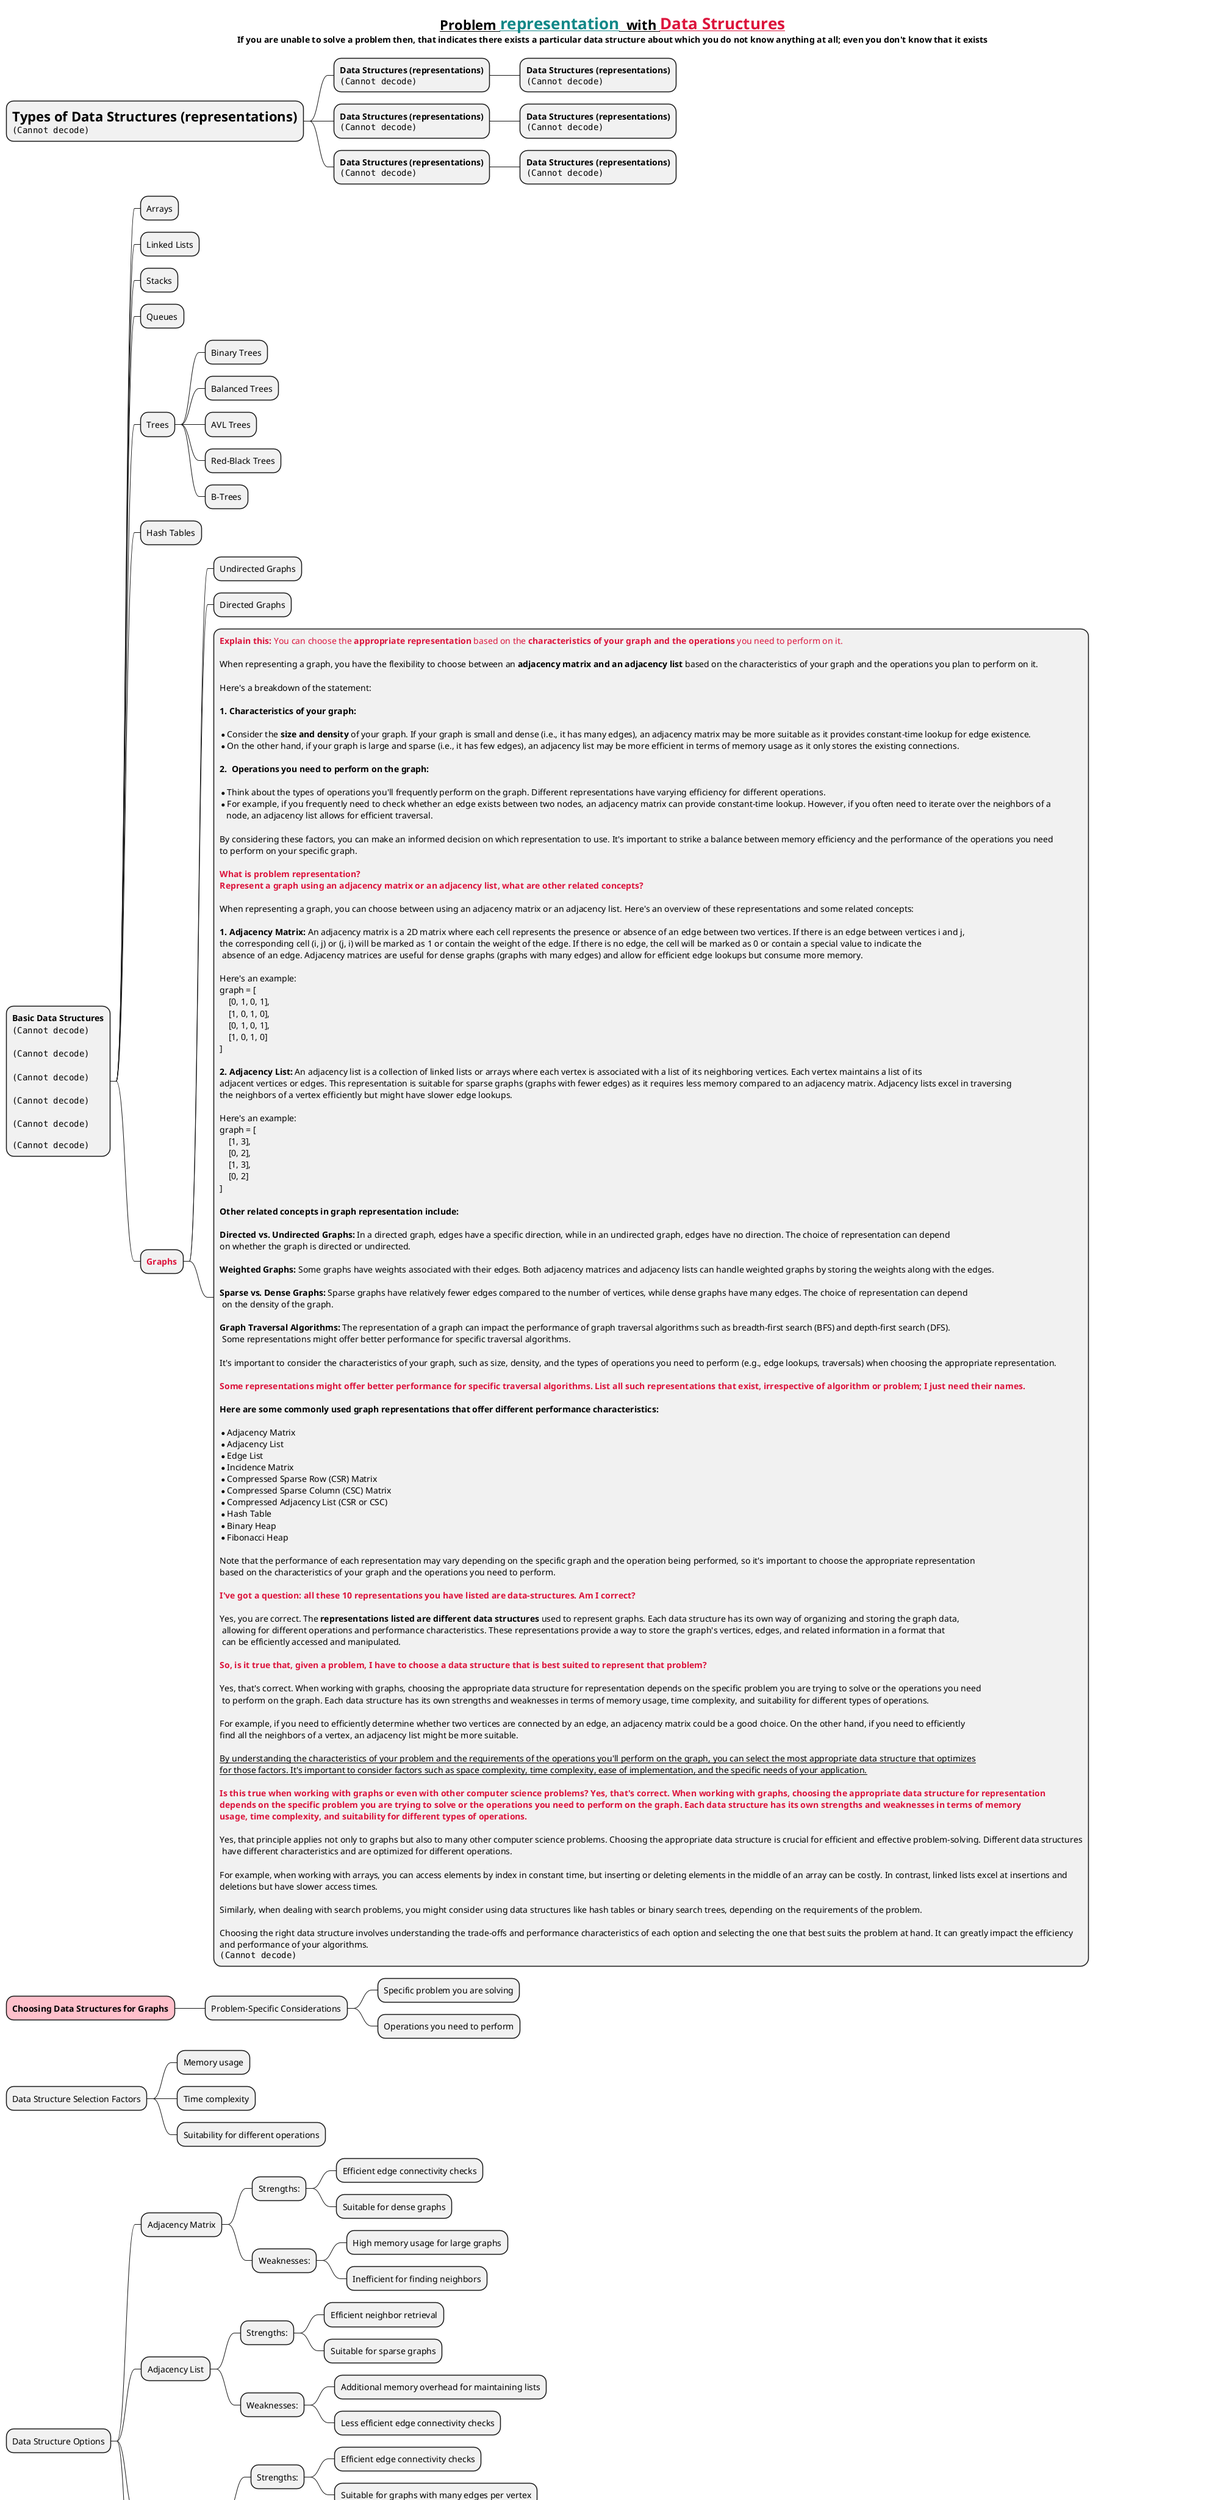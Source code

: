 @startmindmap
title =__Problem <color #118888>representation</color>  with <color #crimson>Data Structures</color>__ \nIf you are unable to solve a problem then, that indicates there exists a particular data structure about which you do not know anything at all; even you don't know that it exists

* = **Types of Data Structures (representations)**\n<img:images/img_18.png>
** **Data Structures (representations)**\n<img:images/img_19.png>
*** **Data Structures (representations)**\n<img:images/img_20.png>
** **Data Structures (representations)**\n<img:images/img_21.png>
*** **Data Structures (representations)**\n<img:images/img_24.png>
** **Data Structures (representations)**\n<img:images/img_22.png>
*** **Data Structures (representations)**\n<img:images/img_23.png>

* **Basic Data Structures**\n<img:images/img_17.png> \n\n<img:images/img_16.png> \n\n<img:images/img_26.png> \n\n<img:images/img_27.png> \n\n<img:images/img_29.png>  \n\n<img:images/img_28.png>
** Arrays
** Linked Lists
** Stacks
** Queues
** Trees
*** Binary Trees
*** Balanced Trees
*** AVL Trees
*** Red-Black Trees
*** B-Trees
** Hash Tables
** <color #crimson>**Graphs**</color>
*** Undirected Graphs
*** Directed Graphs
***:<color #crimson>**Explain this:** You can choose the **appropriate representation** based on the **characteristics of your graph and the operations** you need to perform on it.</color>

When representing a graph, you have the flexibility to choose between an **adjacency matrix and an adjacency list** based on the characteristics of your graph and the operations you plan to perform on it.

Here's a breakdown of the statement:

**1. Characteristics of your graph:**

* Consider the **size and density** of your graph. If your graph is small and dense (i.e., it has many edges), an adjacency matrix may be more suitable as it provides constant-time lookup for edge existence.
* On the other hand, if your graph is large and sparse (i.e., it has few edges), an adjacency list may be more efficient in terms of memory usage as it only stores the existing connections.

**2.  Operations you need to perform on the graph:**

* Think about the types of operations you'll frequently perform on the graph. Different representations have varying efficiency for different operations.
* For example, if you frequently need to check whether an edge exists between two nodes, an adjacency matrix can provide constant-time lookup. However, if you often need to iterate over the neighbors of a
   node, an adjacency list allows for efficient traversal.

By considering these factors, you can make an informed decision on which representation to use. It's important to strike a balance between memory efficiency and the performance of the operations you need
to perform on your specific graph.

<color #crimson>**What is problem representation?**</color>
<color #crimson>**Represent a graph using an adjacency matrix or an adjacency list, what are other related concepts?**</color>

When representing a graph, you can choose between using an adjacency matrix or an adjacency list. Here's an overview of these representations and some related concepts:

**1. Adjacency Matrix:** An adjacency matrix is a 2D matrix where each cell represents the presence or absence of an edge between two vertices. If there is an edge between vertices i and j,
the corresponding cell (i, j) or (j, i) will be marked as 1 or contain the weight of the edge. If there is no edge, the cell will be marked as 0 or contain a special value to indicate the
 absence of an edge. Adjacency matrices are useful for dense graphs (graphs with many edges) and allow for efficient edge lookups but consume more memory.

Here's an example:
graph = [
    [0, 1, 0, 1],
    [1, 0, 1, 0],
    [0, 1, 0, 1],
    [1, 0, 1, 0]
]

**2. Adjacency List:** An adjacency list is a collection of linked lists or arrays where each vertex is associated with a list of its neighboring vertices. Each vertex maintains a list of its
adjacent vertices or edges. This representation is suitable for sparse graphs (graphs with fewer edges) as it requires less memory compared to an adjacency matrix. Adjacency lists excel in traversing
the neighbors of a vertex efficiently but might have slower edge lookups.

Here's an example:
graph = [
    [1, 3],
    [0, 2],
    [1, 3],
    [0, 2]
]

**Other related concepts in graph representation include:**

**Directed vs. Undirected Graphs:** In a directed graph, edges have a specific direction, while in an undirected graph, edges have no direction. The choice of representation can depend
on whether the graph is directed or undirected.

**Weighted Graphs:** Some graphs have weights associated with their edges. Both adjacency matrices and adjacency lists can handle weighted graphs by storing the weights along with the edges.

**Sparse vs. Dense Graphs:** Sparse graphs have relatively fewer edges compared to the number of vertices, while dense graphs have many edges. The choice of representation can depend
 on the density of the graph.

**Graph Traversal Algorithms:** The representation of a graph can impact the performance of graph traversal algorithms such as breadth-first search (BFS) and depth-first search (DFS).
 Some representations might offer better performance for specific traversal algorithms.

It's important to consider the characteristics of your graph, such as size, density, and the types of operations you need to perform (e.g., edge lookups, traversals) when choosing the appropriate representation.

<color #crimson>**Some representations might offer better performance for specific traversal algorithms. List all such representations that exist, irrespective of algorithm or problem; I just need their names.**</color>

**Here are some commonly used graph representations that offer different performance characteristics:**

* Adjacency Matrix
* Adjacency List
* Edge List
* Incidence Matrix
* Compressed Sparse Row (CSR) Matrix
* Compressed Sparse Column (CSC) Matrix
* Compressed Adjacency List (CSR or CSC)
* Hash Table
* Binary Heap
* Fibonacci Heap

Note that the performance of each representation may vary depending on the specific graph and the operation being performed, so it's important to choose the appropriate representation
based on the characteristics of your graph and the operations you need to perform.

<color #crimson>**I've got a question: all these 10 representations you have listed are data-structures. Am I correct?**</color>

Yes, you are correct. The **representations listed are different data structures** used to represent graphs. Each data structure has its own way of organizing and storing the graph data,
 allowing for different operations and performance characteristics. These representations provide a way to store the graph's vertices, edges, and related information in a format that
 can be efficiently accessed and manipulated.

<color #crimson>**So, is it true that, given a problem, I have to choose a data structure that is best suited to represent that problem?**</color>

Yes, that's correct. When working with graphs, choosing the appropriate data structure for representation depends on the specific problem you are trying to solve or the operations you need
 to perform on the graph. Each data structure has its own strengths and weaknesses in terms of memory usage, time complexity, and suitability for different types of operations.

For example, if you need to efficiently determine whether two vertices are connected by an edge, an adjacency matrix could be a good choice. On the other hand, if you need to efficiently
find all the neighbors of a vertex, an adjacency list might be more suitable.

__By understanding the characteristics of your problem and the requirements of the operations you'll perform on the graph, you can select the most appropriate data structure that optimizes__
__for those factors. It's important to consider factors such as space complexity, time complexity, ease of implementation, and the specific needs of your application.__

<color #crimson>**Is this true when working with graphs or even with other computer science problems? Yes, that's correct. When working with graphs, choosing the appropriate data structure for representation **</color>
<color #crimson>**depends on the specific problem you are trying to solve or the operations you need to perform on the graph. Each data structure has its own strengths and weaknesses in terms of memory**</color>
<color #crimson>**usage, time complexity, and suitability for different types of operations.**</color>

Yes, that principle applies not only to graphs but also to many other computer science problems. Choosing the appropriate data structure is crucial for efficient and effective problem-solving. Different data structures
 have different characteristics and are optimized for different operations.

For example, when working with arrays, you can access elements by index in constant time, but inserting or deleting elements in the middle of an array can be costly. In contrast, linked lists excel at insertions and
deletions but have slower access times.

Similarly, when dealing with search problems, you might consider using data structures like hash tables or binary search trees, depending on the requirements of the problem.

Choosing the right data structure involves understanding the trade-offs and performance characteristics of each option and selecting the one that best suits the problem at hand. It can greatly impact the efficiency
and performance of your algorithms.
<img:images/img_25.png>;


*[#pink] **Choosing Data Structures for Graphs**
** Problem-Specific Considerations
*** Specific problem you are solving
*** Operations you need to perform

* Data Structure Selection Factors
** Memory usage
** Time complexity
** Suitability for different operations

* Data Structure Options
** Adjacency Matrix
*** Strengths:
**** Efficient edge connectivity checks
**** Suitable for dense graphs
*** Weaknesses:
**** High memory usage for large graphs
**** Inefficient for finding neighbors
** Adjacency List
*** Strengths:
**** Efficient neighbor retrieval
**** Suitable for sparse graphs
*** Weaknesses:
**** Additional memory overhead for maintaining lists
**** Less efficient edge connectivity checks
** Incidence Matrix
*** Strengths:
**** Efficient edge connectivity checks
**** Suitable for graphs with many edges per vertex
*** Weaknesses:
**** High memory usage for large graphs
**** Inefficient for finding neighbors
** Edge List
*** Strengths:
**** Simple and straightforward representation
**** Efficient for certain algorithms
*** Weaknesses:
**** Inefficient for finding neighbors
**** Inefficient edge connectivity checks

* Selection Process
** Understand problem and requirements
** Evaluate data structure characteristics
** Consider space and time complexity
** Assess implementation complexity
** Tailor choice to application needs



* Choosing the Right Data Structure
** Factors to Consider
*** Nature of Data
**** Type of data (numeric, textual, etc.)
**** Size of data
*** Operations to Perform
**** Insertion
**** Deletion
**** Searching
**** Retrieval
**** Update
****[#pink]:<color #green>**What other operations are there in data structures excluding these:  Operations to Perform,**</color> **Insertion, Deletion, Searching, Retrieval, Update**

In addition to the operations you mentioned **(insertion, deletion, searching, retrieval, and update),** there are several other common operations that can be performed on data structures.
These operations vary depending on the specific data structure being used. Here are some examples:

* **Traversal:** Visit each element of the **data structure** in a specific order, such as **pre-order, in-order, or post-order** traversal in trees.
* **Sorting:** Arrange the elements of the **data structure** in a specific order, such as sorting an array or a linked list.
* **Merging:** Combine two **data structures** into a single **data structure**, such as merging two sorted arrays into one sorted array.
* **Splitting:** Divide a **data structure** into multiple smaller **data structures**, such as splitting a linked list into two separate lists.
* **Access:** Retrieve or modify individual elements of the **data structure** based on specific criteria, such as accessing the top element of a stack or the front element of a queue.
* **Concatenation:** Combine multiple **data structures** into a larger **data structure**, such as concatenating two linked lists.
* **Counting:** Determine the number of elements in a **data structure**, such as counting the number of nodes in a tree or the number of elements in an array.
* **Filtering:** Select or remove elements from the **data structure** based on certain conditions, such as filtering elements that satisfy a particular criterion.
* **Subsetting:** Extract a subset of elements from the **data structure** based on specific criteria, such as extracting a range of elements from an array.
* **Search and Replace:** Find specific elements in the **data structure** and replace them with new values, such as searching for a specific key in a hash table and updating its associated value.
* **Minimum/Maximum:** Find the minimum or maximum element in the **data structure**.
* **Subset/Superset:** Check if a **data structure** is a subset or superset of another **data structure**.
* **Equality:** Compare two **data structures** for equality, checking if they have the same elements.
* **Intersection/Union/Difference:** Perform set operations like finding the intersection, union, or difference between two sets.
* **Rotation:** Rotate the elements of a **data structure**, such as rotating an array or a linked list.
* **Reversal:** Reverse the order of elements in the **data structure**.
* **Splitting by Value:** Split the **data structure** into multiple smaller **data structures** based on a specific value.
* **Duplicates:** Identify and handle duplicate elements in the **data structure**.
* **Rank/Order Statistics:** Find the rank or order statistics of an element in the **data structure** (e.g., finding the kth smallest element in a sorted array).
* **Subsequence/Substring:** Determine if a **data structure** is a subsequence or substring of another **data structure**.
* **Aggregation/Combination:** Combine multiple **data structures** into a single **data structure**, often by performing a specific operation on each element.
* **Conversion/Transformation:** Convert the **data structure** from one form or representation to another, such as converting a tree to an array or vice versa.
* **Serialization/Deserialization:** Convert the **data structure** into a format suitable for storage or transmission, and then convert it back to its original form.
* **Memory Management:** Allocate and deallocate memory for the **data structure** dynamically, ensuring efficient memory usage.
* **Indexing:** Accessing elements of the **data structure** directly using an index or key.
* **Slicing:** Extracting a subset or portion of the **data structure** based on specified indices or ranges.
* **Joining:** Combining multiple **data structures** together to create a larger **data structure**.
* **Cloning/Copying:** Creating an identical or independent copy of the **data structure**.
* **Deduplication:** Removing duplicate elements from the **data structure**.
* **Range Queries:** Performing queries or operations on a range of elements in the **data structure**.
* **Graph Traversal:** Exploring a graph-based **data structure** by visiting each vertex or edge according to certain rules or algorithms.
* **Union:** Combining two **data structures** to create a new structure that contains all elements from both structures without any duplicates.
* **Difference:** Finding the elements that exist in one **data structure** but not in another, creating a new structure with those unique elements.
* **Symmetric Difference:** Finding the elements that are present in either of the two **data structures** but not in their intersection, resulting in a new structure with those unique elements.
* **Range Query:** Retrieving a range of elements from a **data structure** based on a specified interval or criteria.
* **Rank/Order Statistics:** Finding the k-th smallest or largest element in a **data structure**, or determining the rank of an element within the structure.
* **Conversion:** Converting a **data structure** from one form to another, such as converting a binary search tree to a sorted list or an array to a heap.
* **Persistence:** Creating a persistent version of a **data structure** that allows for multiple versions or snapshots of the structure to be maintained over time.

These additional operations provide more flexibility and functionality when working with data structures, allowing for a wide range of problem-solving possibilities.

Remember that the availability of these operations depends on the specific **data structure** being used. Different data structures provide different sets of operations, and the choice of
data structure should align with the requirements of the problem and the operations that need to be performed efficiently.


These are just a few examples, and the available operations can vary depending on the data structure and the problem domain. It's important to choose a data structure that not only supports
the core operations required by the problem but also provides efficient implementations for the additional operations relevant to the problem at hand.;

*** Problem Characteristics
**** Size of problem instance
**** Complexity of problem operations
*** Data Structure Properties
**** Space complexity
**** Time complexity
**** Suitability for problem operations

* Common Data Structures
** Array
*** Strengths:
**** Constant-time access to elements
**** Efficient for indexing
*** Weaknesses:
**** Fixed size
**** Costly insertions and deletions
** Linked List
*** Strengths:
**** Dynamic size
**** Efficient insertions and deletions
*** Weaknesses:
**** Sequential access
**** Costly searching and retrieval
** Stack
*** Strengths:
**** LIFO (Last In, First Out) behavior
**** Efficient push and pop operations
*** Weaknesses:
**** Limited access to middle elements
**** No efficient searching
** Queue
*** Strengths:
**** FIFO (First In, First Out) behavior
**** Efficient enqueue and dequeue operations
*** Weaknesses:
**** No efficient searching
**** Limited access to middle elements
** Hash Table
*** Strengths:
**** Fast retrieval based on keys
**** Efficient insertions and deletions
*** Weaknesses:
**** Hash collisions may occur
**** Memory overhead for hash functions
** Tree
*** Strengths:
**** Hierarchical structure
**** Efficient searching and retrieval (in balanced trees)
*** Weaknesses:
**** Costly insertions and deletions (in some cases)
**** Memory overhead for tree structure
** Graph
*** Strengths:
**** Versatile representation of connections
**** Suitable for complex relationships
*** Weaknesses:
**** Complex operations
**** Memory overhead for edges and vertices

* Decision Process
** Analyze Data and Operations
** Evaluate Strengths and Weaknesses
** Consider Time and Space Complexity
** Assess Implementation Complexity
** Choose the Appropriate Data Structure


* Advanced Data Structures
** Priority Queues
** Heaps
** Fibonacci Heaps
** Tries
** Suffix Trees
** Segment Trees
** Disjoint Set Union
** Fenwick Trees
** Bloom Filters
** Skip Lists
** Self-Balancing Search Trees
*** Splay Trees
*** Treaps
*** 2-3 Trees
*** 2-3-4 Trees

+ Choosing the Right Data Structure
++ Linear Data Structures
+++ Arrays
++++ Fixed Size
++++ Efficient indexing
++++ Inefficient insertions and deletions
+++ Linked Lists
++++ Dynamic Size
++++ Efficient insertions and deletions
++++ Inefficient indexing
+++ Stacks
++++ Last In First Out
++++ Push and Pop Operations
++++ Use Cases: Reverse a string, Expression evaluation
+++ Queues
++++ First In First Out
++++ Enqueue and Dequeue Operations
++++ Use Cases: Print Jobs, Process Scheduling
++ Non-Linear Data Structures
+++ Trees
++++ Binary Search Trees
+++++ Sorted data
+++++ Efficient search, insert, delete
++++ Heaps
+++++ Max-Heap or Min-Heap
+++++ Efficient retrieval and extraction of min/max element
+++++ Use Cases: Priority Queues
++++ Trie (Prefix Trees)
+++++ Efficient retrieval of words sharing the same prefix
+++++ Use Cases: Auto-Complete Suggestions
+++ Graphs
++++ Vertices and Edges
++++ Representation: Adjacency List, Adjacency Matrix
++++ Algorithms: Depth First Search, Breadth First Search, Dijkstra's Algorithm
++ Hashing
+++ Hash Tables
++++ Key-value pairs
++++ Collision Handling: Chaining, Open Addressing
++++ Use Cases: Dictionaries, Symbol Tables

* Data Structure Mnemonics
** FIFO: First In, First Out
*** (used for queues)
** LIFO: Last In, First Out
*** (used for stacks)
** LRU: Least Recently Used
*** (used for cache eviction policies) \nThis acronym is used to remember the behavior of a caching policy that removes the least recently used item, often associated with the implementation of a cache \nusing a data structure like a linked list or hash map.
** CRUD (Create, Read, Update, Delete):
*** Although not specific to a particular data structure, this acronym is often associated with operations performed on persistent data structures like databases.
** LASER (Linked-list, Array, Stack, Queue, Tree):
*** This acronym helps in recalling different types of data structures commonly used in computer science.
** FIFO-ALU: First In, First Out - Array-Like Update
*** (used for FIFO update algorithms)
** FIFO-ALRU: First In, First Out - Approximate Least Recently Used
*** (used for cache replacement policies)
** FIFO-FILO: First In, First Out - First In, Last Out
*** (used for queue-like behavior with additional access to the first element)
** BFS: Breadth-First Search
*** (used for graph traversal)
** DFS: Depth-First Search
*** (used for graph traversal)
** BST: Binary Search Tree
*** (a type of binary tree with a specific ordering property)
** AVL: Adelson-Velsky and Landis
*** (a type of self-balancing binary search tree)
** B+ tree: Balanced Plus Tree
*** (a type of self-balancing tree used in databases and file systems)
** DAG: Directed Acyclic Graph
*** (a graph without cycles)
** FIFO-Map: First In, First Out Map
*** (a data structure that maintains the insertion order of key-value pairs)
** LRU-Map: Least Recently Used Map
*** (a map with a limited size that evicts the least recently used entries)
** LIFO-Map: Last In, First Out Map
*** (a map that allows efficient removal of the most recently inserted elements)
** LRUCache: Least Recently Used Cache
*** (a cache implementation that evicts the least recently used items)
** LRUC: Least Recently Used Count
*** (a cache algorithm that keeps track of the usage count of cache entries)

@endmindmap
